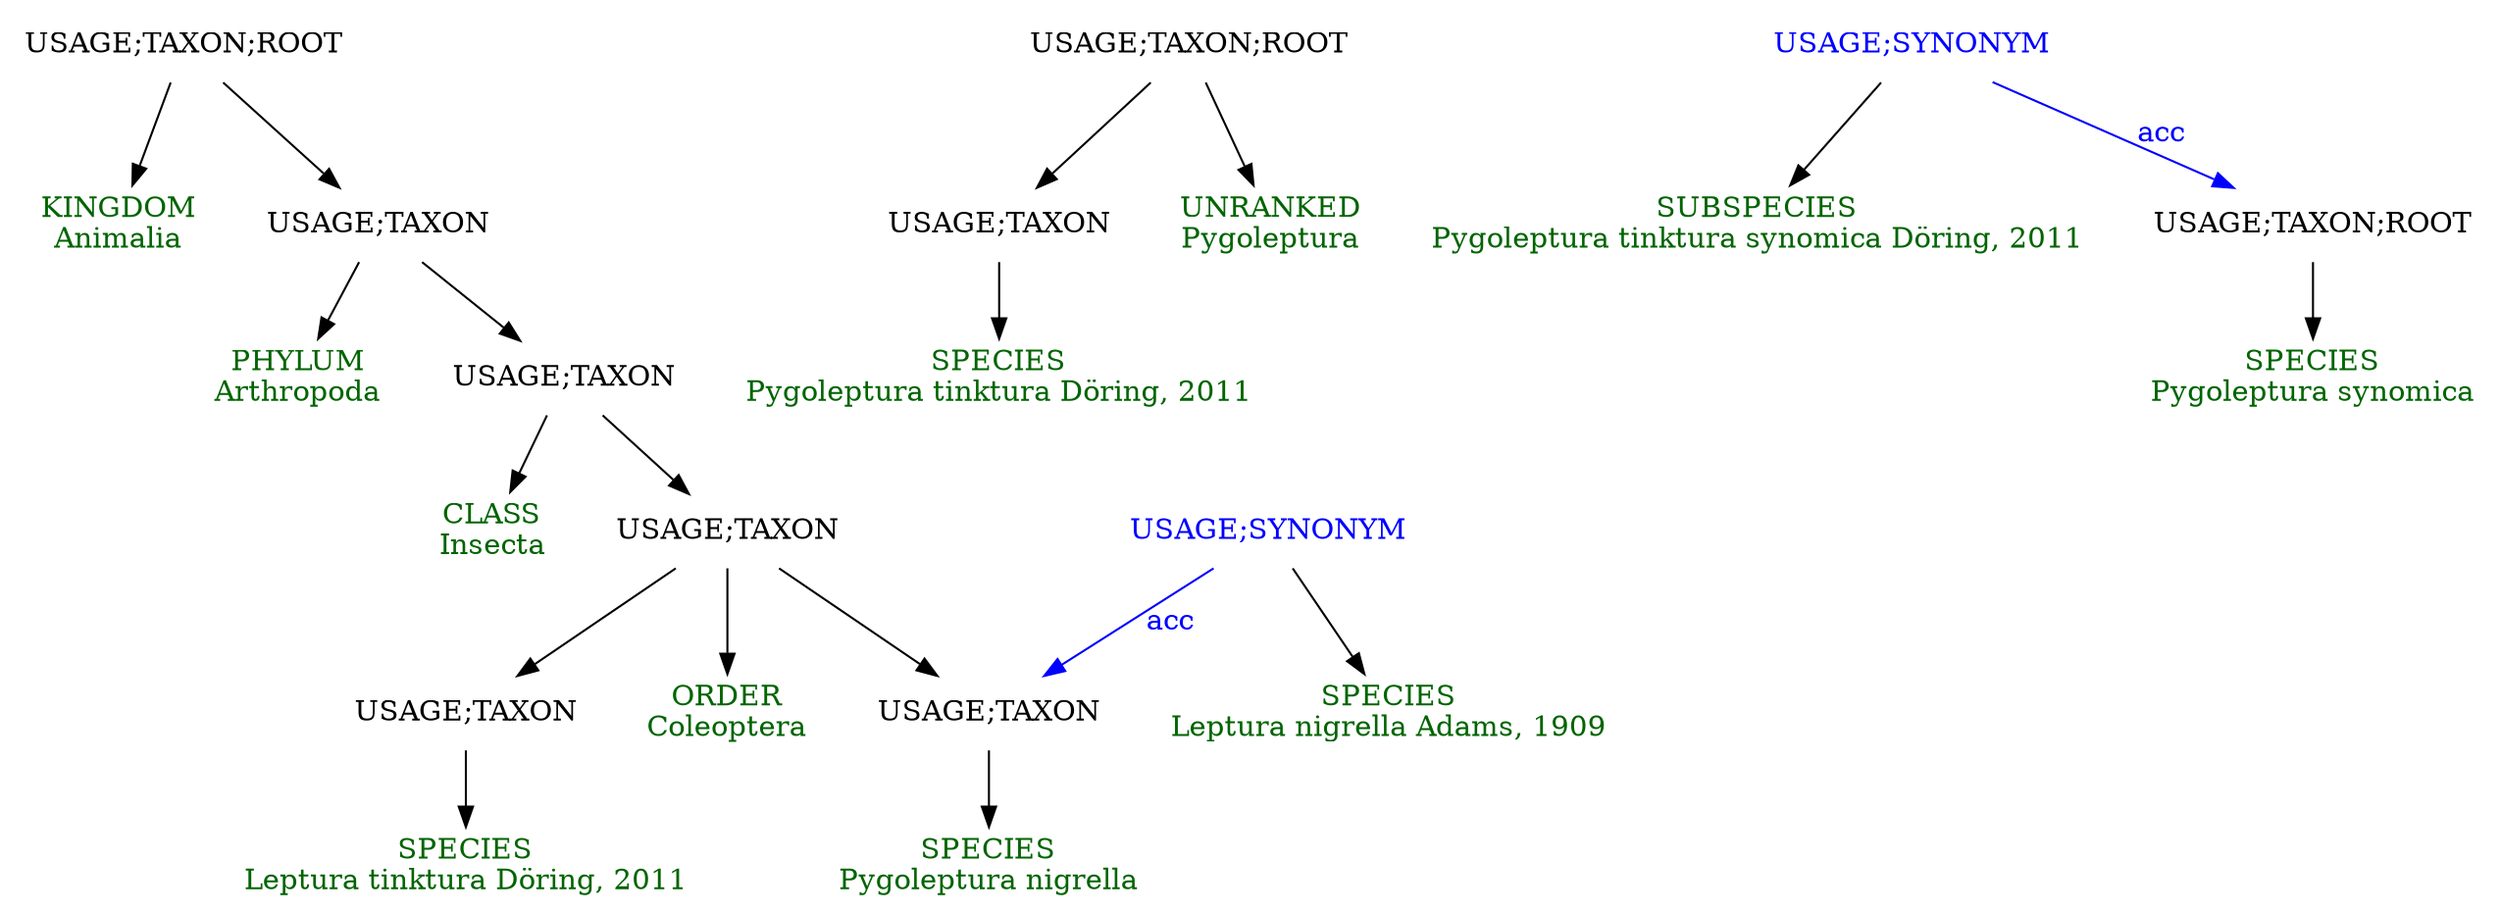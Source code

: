 digraph G {
  node [shape=plaintext]

  n0  [label="KINGDOM\nAnimalia", fontcolor=darkgreen]
  n1  [label="USAGE;TAXON;ROOT"]
  n1 -> n3
  n1 -> n0
  n2  [label="PHYLUM\nArthropoda", fontcolor=darkgreen]
  n3  [label="USAGE;TAXON"]
  n3 -> n5
  n3 -> n2
  n4  [label="CLASS\nInsecta", fontcolor=darkgreen]
  n5  [label="USAGE;TAXON"]
  n5 -> n7
  n5 -> n4
  n6  [label="ORDER\nColeoptera", fontcolor=darkgreen]
  n7  [label="USAGE;TAXON"]
  n7 -> n13
  n7 -> n9
  n7 -> n6
  n8  [label="SPECIES\nLeptura tinktura Döring, 2011", fontcolor=darkgreen]
  n9  [label="USAGE;TAXON"]
  n9 -> n8
  n10  [label="SPECIES\nLeptura nigrella Adams, 1909", fontcolor=darkgreen]
  n11  [label="USAGE;SYNONYM", fontcolor=blue]
  n11 -> n13  [color=blue, fontcolor=blue, label="acc"]
  n11 -> n10
  n12  [label="SPECIES\nPygoleptura nigrella", fontcolor=darkgreen]
  n13  [label="USAGE;TAXON"]
  n13 -> n12
  n14  [label="SPECIES\nPygoleptura tinktura Döring, 2011", fontcolor=darkgreen]
  n15  [label="USAGE;TAXON"]
  n15 -> n14
  n16  [label="SUBSPECIES\nPygoleptura tinktura synomica Döring, 2011", fontcolor=darkgreen]
  n17  [label="USAGE;SYNONYM", fontcolor=blue]
  n17 -> n21  [color=blue, fontcolor=blue, label="acc"]
  n17 -> n16
  n18  [label="UNRANKED\nPygoleptura", fontcolor=darkgreen]
  n19  [label="USAGE;TAXON;ROOT"]
  n19 -> n18
  n19 -> n15
  n20  [label="SPECIES\nPygoleptura synomica", fontcolor=darkgreen]
  n21  [label="USAGE;TAXON;ROOT"]
  n21 -> n20
}
